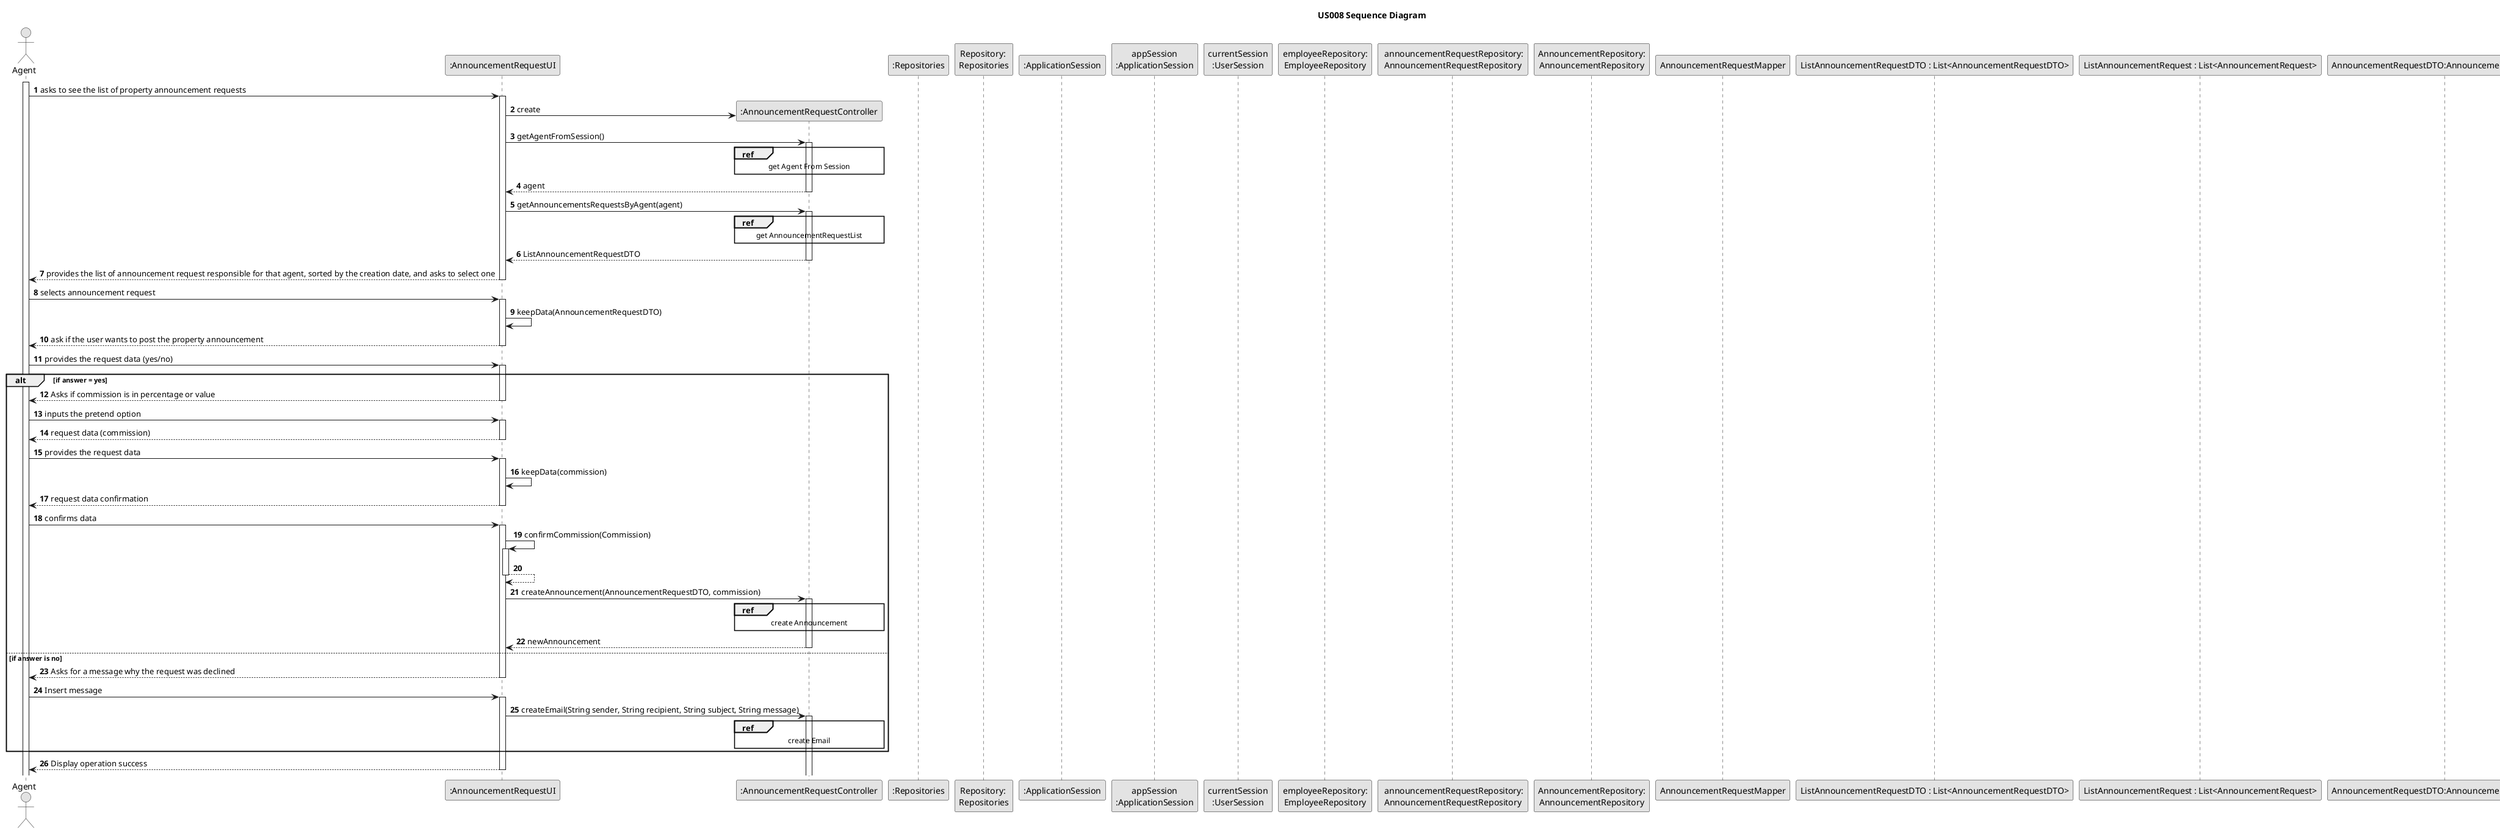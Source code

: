 @startuml
skinparam monochrome true
skinparam packageStyle rectangle
skinparam shadowing false

title US008 Sequence Diagram
autonumber

actor "Agent" as Agent


participant ":AnnouncementRequestUI" as UI
participant ":AnnouncementRequestController" as CTRL
participant ":Repositories" as MainRepository
participant "Repository: \nRepositories" as Repository
participant ":ApplicationSession" as _APP
participant "appSession\n:ApplicationSession" as APP
participant "currentSession\n:UserSession" as SESSION
participant "employeeRepository:\nEmployeeRepository" as ER
participant " announcementRequestRepository:\nAnnouncementRequestRepository" as ARR
participant "AnnouncementRepository:\nAnnouncementRepository" as AnnouncementRepository
participant "AnnouncementRequestMapper" as ARM
participant "ListAnnouncementRequestDTO : List<AnnouncementRequestDTO>" as LARDTO
participant "ListAnnouncementRequest : List<AnnouncementRequest>" as LAR
participant "AnnouncementRequestDTO:AnnouncementRequestDTO" as ARDTO
participant "Announcement:Announcement" as A




participant "Agent" as AG


    activate Agent

    Agent -> UI : asks to see the list of property announcement requests
    activate UI

    UI -> CTRL** : create

    UI -> CTRL : getAgentFromSession()
    activate CTRL

ref over CTRL
get Agent From Session
end ref

    CTRL --> UI: agent
    deactivate CTRL

    UI -> CTRL: getAnnouncementsRequestsByAgent(agent)
    activate CTRL

ref over CTRL
get AnnouncementRequestList
end ref






    CTRL -->UI : ListAnnouncementRequestDTO
    deactivate CTRL

    UI --> Agent : provides the list of announcement request responsible for that agent, sorted by the creation date, and asks to select one
    deactivate UI

    Agent -> UI : selects announcement request
    activate UI

    UI -> UI: keepData(AnnouncementRequestDTO)

    UI --> Agent : ask if the user wants to post the property announcement
    deactivate UI

    Agent -> UI : provides the request data (yes/no)
    activate UI

alt if answer = yes

 UI--> Agent: Asks if commission is in percentage or value
 deactivate UI

  Agent -> UI: inputs the pretend option
       activate UI

    UI --> Agent : request data (commission)
    deactivate UI

    Agent -> UI : provides the request data
    activate UI

    UI -> UI: keepData(commission)



    UI --> Agent : request data confirmation
    deactivate UI

    Agent -> UI : confirms data
    activate UI

    UI -> UI: confirmCommission(Commission)
    activate UI

    UI --> UI
    deactivate UI





   UI->CTRL : createAnnouncement(AnnouncementRequestDTO, commission)
       activate CTRL
   ref over CTRL
   create Announcement
   end ref


       CTRL --> UI : newAnnouncement
       deactivate CTRL











   else  if answer is no


    UI --> Agent : Asks for a message why the request was declined
    deactivate UI


    Agent -> UI : Insert message
    activate UI

    UI -> CTRL : createEmail(String sender, String recipient, String subject, String message)
    activate CTRL

   ref over CTRL
   create Email
   end ref










end group

    UI --> Agent : Display operation success
    deactivate UI



@enduml